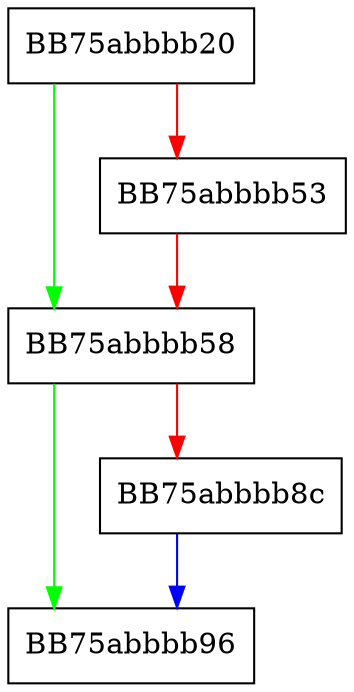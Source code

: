 digraph eIL_eFX_load {
  node [shape="box"];
  graph [splines=ortho];
  BB75abbbb20 -> BB75abbbb58 [color="green"];
  BB75abbbb20 -> BB75abbbb53 [color="red"];
  BB75abbbb53 -> BB75abbbb58 [color="red"];
  BB75abbbb58 -> BB75abbbb96 [color="green"];
  BB75abbbb58 -> BB75abbbb8c [color="red"];
  BB75abbbb8c -> BB75abbbb96 [color="blue"];
}